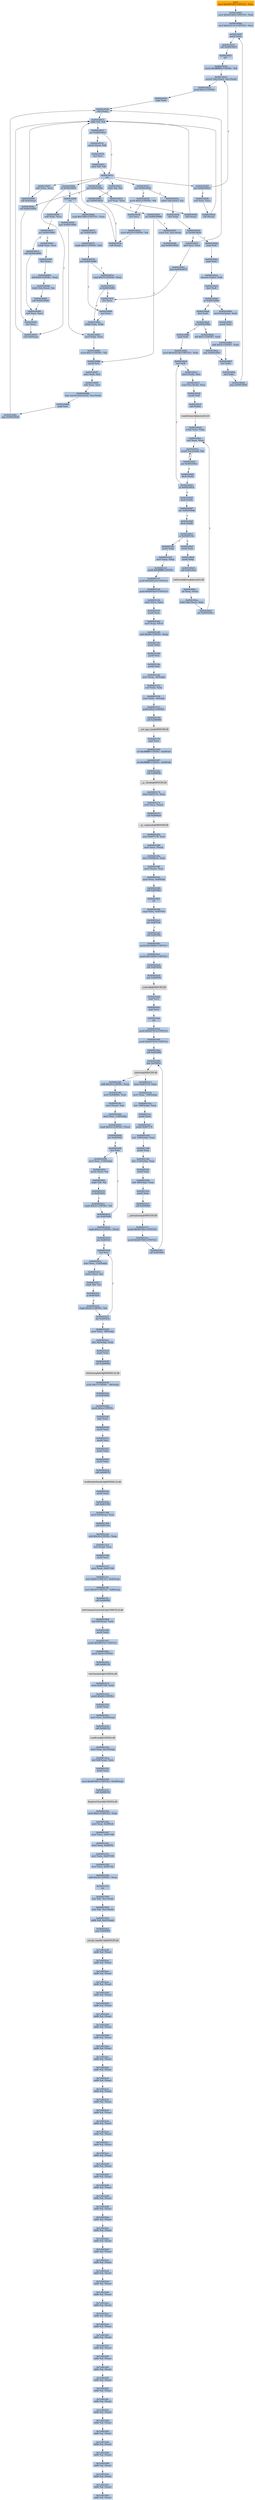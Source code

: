 digraph G {
node[shape=rectangle,style=filled,fillcolor=lightsteelblue,color=lightsteelblue]
bgcolor="transparent"
a0x00416000movl_0x4001d0UINT32_ebx[label="start\nmovl $0x4001d0<UINT32>, %ebx",fillcolor="orange",color="lightgrey"];
a0x00416005movl_0x401000UINT32_edi[label="0x00416005\nmovl $0x401000<UINT32>, %edi"];
a0x0041600amovl_0x412c51UINT32_esi[label="0x0041600a\nmovl $0x412c51<UINT32>, %esi"];
a0x0041600fpushl_ebx[label="0x0041600f\npushl %ebx"];
a0x00416010call_0x0041601f[label="0x00416010\ncall 0x0041601f"];
a0x0041601fcld_[label="0x0041601f\ncld "];
a0x00416020movb_0xffffff80UINT8_dl[label="0x00416020\nmovb $0xffffff80<UINT8>, %dl"];
a0x00416022movsb_ds_esi__es_edi_[label="0x00416022\nmovsb %ds:(%esi), %es:(%edi)"];
a0x00416023pushl_0x2UINT8[label="0x00416023\npushl $0x2<UINT8>"];
a0x00416025popl_ebx[label="0x00416025\npopl %ebx"];
a0x00416026call_esp_[label="0x00416026\ncall (%esp)"];
a0x00416015addb_dl_dl[label="0x00416015\naddb %dl, %dl"];
a0x00416017jne_0x0041601e[label="0x00416017\njne 0x0041601e"];
a0x00416019movb_esi__dl[label="0x00416019\nmovb (%esi), %dl"];
a0x0041601bincl_esi[label="0x0041601b\nincl %esi"];
a0x0041601cadcb_dl_dl[label="0x0041601c\nadcb %dl, %dl"];
a0x0041601eret[label="0x0041601e\nret"];
a0x00416029jae_0x00416022[label="0x00416029\njae 0x00416022"];
a0x0041602bxorl_ecx_ecx[label="0x0041602b\nxorl %ecx, %ecx"];
a0x0041602dcall_esp_[label="0x0041602d\ncall (%esp)"];
a0x00416030jae_0x0041604a[label="0x00416030\njae 0x0041604a"];
a0x00416032xorl_eax_eax[label="0x00416032\nxorl %eax, %eax"];
a0x00416034call_esp_[label="0x00416034\ncall (%esp)"];
a0x00416037jae_0x0041605a[label="0x00416037\njae 0x0041605a"];
a0x00416039movb_0x2UINT8_bl[label="0x00416039\nmovb $0x2<UINT8>, %bl"];
a0x0041603bincl_ecx[label="0x0041603b\nincl %ecx"];
a0x0041603cmovb_0x10UINT8_al[label="0x0041603c\nmovb $0x10<UINT8>, %al"];
a0x0041603ecall_esp_[label="0x0041603e\ncall (%esp)"];
a0x00416041adcb_al_al[label="0x00416041\nadcb %al, %al"];
a0x00416043jae_0x0041603e[label="0x00416043\njae 0x0041603e"];
a0x00416045jne_0x00416086[label="0x00416045\njne 0x00416086"];
a0x00416086pushl_esi[label="0x00416086\npushl %esi"];
a0x00416087movl_edi_esi[label="0x00416087\nmovl %edi, %esi"];
a0x00416089subl_eax_esi[label="0x00416089\nsubl %eax, %esi"];
a0x0041608brepz_movsb_ds_esi__es_edi_[label="0x0041608b\nrepz movsb %ds:(%esi), %es:(%edi)"];
a0x0041608dpopl_esi[label="0x0041608d\npopl %esi"];
a0x0041608ejmp_0x00416026[label="0x0041608e\njmp 0x00416026"];
a0x00416047stosb_al_es_edi_[label="0x00416047\nstosb %al, %es:(%edi)"];
a0x00416048jmp_0x00416026[label="0x00416048\njmp 0x00416026"];
a0x0041605alodsb_ds_esi__al[label="0x0041605a\nlodsb %ds:(%esi), %al"];
a0x0041605bshrl_eax[label="0x0041605b\nshrl %eax"];
a0x0041605dje_0x004160a0[label="0x0041605d\nje 0x004160a0"];
a0x0041605fadcl_ecx_ecx[label="0x0041605f\nadcl %ecx, %ecx"];
a0x00416061jmp_0x0041607f[label="0x00416061\njmp 0x0041607f"];
a0x0041607fincl_ecx[label="0x0041607f\nincl %ecx"];
a0x00416080incl_ecx[label="0x00416080\nincl %ecx"];
a0x00416081xchgl_eax_ebp[label="0x00416081\nxchgl %eax, %ebp"];
a0x00416082movl_ebp_eax[label="0x00416082\nmovl %ebp, %eax"];
a0x00416084movb_0x1UINT8_bl[label="0x00416084\nmovb $0x1<UINT8>, %bl"];
a0x0041604acall_0x00416092[label="0x0041604a\ncall 0x00416092"];
a0x00416092incl_ecx[label="0x00416092\nincl %ecx"];
a0x00416093call_0x4esp_[label="0x00416093\ncall 0x4(%esp)"];
a0x00416097adcl_ecx_ecx[label="0x00416097\nadcl %ecx, %ecx"];
a0x00416099call_0x4esp_[label="0x00416099\ncall 0x4(%esp)"];
a0x0041609djb_0x00416093[label="0x0041609d\njb 0x00416093"];
a0x0041609fret[label="0x0041609f\nret"];
a0x0041604fsubl_ebx_ecx[label="0x0041604f\nsubl %ebx, %ecx"];
a0x00416051jne_0x00416063[label="0x00416051\njne 0x00416063"];
a0x00416063xchgl_eax_ecx[label="0x00416063\nxchgl %eax, %ecx"];
a0x00416064decl_eax[label="0x00416064\ndecl %eax"];
a0x00416065shll_0x8UINT8_eax[label="0x00416065\nshll $0x8<UINT8>, %eax"];
a0x00416068lodsb_ds_esi__al[label="0x00416068\nlodsb %ds:(%esi), %al"];
a0x00416069call_0x00416090[label="0x00416069\ncall 0x00416090"];
a0x00416090xorl_ecx_ecx[label="0x00416090\nxorl %ecx, %ecx"];
a0x0041606ecmpl_0x7d00UINT32_eax[label="0x0041606e\ncmpl $0x7d00<UINT32>, %eax"];
a0x00416073jae_0x0041607f[label="0x00416073\njae 0x0041607f"];
a0x00416075cmpb_0x5UINT8_ah[label="0x00416075\ncmpb $0x5<UINT8>, %ah"];
a0x00416078jae_0x00416080[label="0x00416078\njae 0x00416080"];
a0x0041607acmpl_0x7fUINT8_eax[label="0x0041607a\ncmpl $0x7f<UINT8>, %eax"];
a0x0041607dja_0x00416081[label="0x0041607d\nja 0x00416081"];
a0x00416053call_0x00416090[label="0x00416053\ncall 0x00416090"];
a0x00416058jmp_0x00416082[label="0x00416058\njmp 0x00416082"];
a0x004160a0popl_edi[label="0x004160a0\npopl %edi"];
a0x004160a1popl_ebx[label="0x004160a1\npopl %ebx"];
a0x004160a2movzwl_ebx__edi[label="0x004160a2\nmovzwl (%ebx), %edi"];
a0x004160a5decl_edi[label="0x004160a5\ndecl %edi"];
a0x004160a6je_0x004160b0[label="0x004160a6\nje 0x004160b0"];
a0x004160a8decl_edi[label="0x004160a8\ndecl %edi"];
a0x004160a9je_0x004160be[label="0x004160a9\nje 0x004160be"];
a0x004160abshll_0xcUINT8_edi[label="0x004160ab\nshll $0xc<UINT8>, %edi"];
a0x004160aejmp_0x004160b7[label="0x004160ae\njmp 0x004160b7"];
a0x004160b7incl_ebx[label="0x004160b7\nincl %ebx"];
a0x004160b8incl_ebx[label="0x004160b8\nincl %ebx"];
a0x004160b9jmp_0x0041600f[label="0x004160b9\njmp 0x0041600f"];
a0x004160b0movl_0x2ebx__edi[label="0x004160b0\nmovl 0x2(%ebx), %edi"];
a0x004160b3pushl_edi[label="0x004160b3\npushl %edi"];
a0x004160b4addl_0x4UINT8_ebx[label="0x004160b4\naddl $0x4<UINT8>, %ebx"];
a0x004160bepopl_edi[label="0x004160be\npopl %edi"];
a0x004160bfmovl_0x416128UINT32_ebx[label="0x004160bf\nmovl $0x416128<UINT32>, %ebx"];
a0x004160c4incl_edi[label="0x004160c4\nincl %edi"];
a0x004160c5movl_edi__esi[label="0x004160c5\nmovl (%edi), %esi"];
a0x004160c7scasl_es_edi__eax[label="0x004160c7\nscasl %es:(%edi), %eax"];
a0x004160c8pushl_edi[label="0x004160c8\npushl %edi"];
a0x004160c9call_ebx_[label="0x004160c9\ncall (%ebx)"];
LoadLibraryA_kernel32_dll[label="LoadLibraryA@kernel32.dll",fillcolor="lightgrey",color="lightgrey"];
a0x004160cbxchgl_eax_ebp[label="0x004160cb\nxchgl %eax, %ebp"];
a0x004160ccxorl_eax_eax[label="0x004160cc\nxorl %eax, %eax"];
a0x004160cescasb_es_edi__al[label="0x004160ce\nscasb %es:(%edi), %al"];
a0x004160cfjne_0x004160ce[label="0x004160cf\njne 0x004160ce"];
a0x004160d1decb_edi_[label="0x004160d1\ndecb (%edi)"];
a0x004160d3je_0x004160c4[label="0x004160d3\nje 0x004160c4"];
a0x004160d5decb_edi_[label="0x004160d5\ndecb (%edi)"];
a0x004160d7jne_0x004160df[label="0x004160d7\njne 0x004160df"];
a0x004160dfdecb_edi_[label="0x004160df\ndecb (%edi)"];
a0x004160e1je_0x0040532c[label="0x004160e1\nje 0x0040532c"];
a0x004160e7pushl_edi[label="0x004160e7\npushl %edi"];
a0x004160e8pushl_ebp[label="0x004160e8\npushl %ebp"];
a0x004160e9call_0x4ebx_[label="0x004160e9\ncall 0x4(%ebx)"];
GetProcAddress_kernel32_dll[label="GetProcAddress@kernel32.dll",fillcolor="lightgrey",color="lightgrey"];
a0x004160ecorl_eax_esi_[label="0x004160ec\norl %eax, (%esi)"];
a0x004160eelodsl_ds_esi__eax[label="0x004160ee\nlodsl %ds:(%esi), %eax"];
a0x004160efjne_0x004160cc[label="0x004160ef\njne 0x004160cc"];
a0x0040532cpushl_ebp[label="0x0040532c\npushl %ebp"];
a0x0040532dmovl_esp_ebp[label="0x0040532d\nmovl %esp, %ebp"];
a0x0040532fpushl_0xffffffffUINT8[label="0x0040532f\npushl $0xffffffff<UINT8>"];
a0x00405331pushl_0x4061a0UINT32[label="0x00405331\npushl $0x4061a0<UINT32>"];
a0x00405336pushl_0x4054c0UINT32[label="0x00405336\npushl $0x4054c0<UINT32>"];
a0x0040533bmovl_fs_0_eax[label="0x0040533b\nmovl %fs:0, %eax"];
a0x00405341pushl_eax[label="0x00405341\npushl %eax"];
a0x00405342movl_esp_fs_0[label="0x00405342\nmovl %esp, %fs:0"];
a0x00405349subl_0x68UINT8_esp[label="0x00405349\nsubl $0x68<UINT8>, %esp"];
a0x0040534cpushl_ebx[label="0x0040534c\npushl %ebx"];
a0x0040534dpushl_esi[label="0x0040534d\npushl %esi"];
a0x0040534epushl_edi[label="0x0040534e\npushl %edi"];
a0x0040534fmovl_esp__24ebp_[label="0x0040534f\nmovl %esp, -24(%ebp)"];
a0x00405352xorl_ebx_ebx[label="0x00405352\nxorl %ebx, %ebx"];
a0x00405354movl_ebx__4ebp_[label="0x00405354\nmovl %ebx, -4(%ebp)"];
a0x00405357pushl_0x2UINT8[label="0x00405357\npushl $0x2<UINT8>"];
a0x00405359call_0x406098[label="0x00405359\ncall 0x406098"];
a__set_app_type_MSVCRT_dll[label="__set_app_type@MSVCRT.dll",fillcolor="lightgrey",color="lightgrey"];
a0x0040535fpopl_ecx[label="0x0040535f\npopl %ecx"];
a0x00405360orl_0xffffffffUINT8_0x40f1b4[label="0x00405360\norl $0xffffffff<UINT8>, 0x40f1b4"];
a0x00405367orl_0xffffffffUINT8_0x40f1b8[label="0x00405367\norl $0xffffffff<UINT8>, 0x40f1b8"];
a0x0040536ecall_0x40609c[label="0x0040536e\ncall 0x40609c"];
a__p__fmode_MSVCRT_dll[label="__p__fmode@MSVCRT.dll",fillcolor="lightgrey",color="lightgrey"];
a0x00405374movl_0x40717c_ecx[label="0x00405374\nmovl 0x40717c, %ecx"];
a0x0040537amovl_ecx_eax_[label="0x0040537a\nmovl %ecx, (%eax)"];
a0x0040537ccall_0x4060a0[label="0x0040537c\ncall 0x4060a0"];
a__p__commode_MSVCRT_dll[label="__p__commode@MSVCRT.dll",fillcolor="lightgrey",color="lightgrey"];
a0x00405382movl_0x407178_ecx[label="0x00405382\nmovl 0x407178, %ecx"];
a0x00405388movl_ecx_eax_[label="0x00405388\nmovl %ecx, (%eax)"];
a0x0040538amovl_0x4060a4_eax[label="0x0040538a\nmovl 0x4060a4, %eax"];
a0x0040538fmovl_eax__eax[label="0x0040538f\nmovl (%eax), %eax"];
a0x00405391movl_eax_0x40f1b0[label="0x00405391\nmovl %eax, 0x40f1b0"];
a0x00405396call_0x4054b1[label="0x00405396\ncall 0x4054b1"];
a0x004054b1ret[label="0x004054b1\nret"];
a0x0040539bcmpl_ebx_0x407020[label="0x0040539b\ncmpl %ebx, 0x407020"];
a0x004053a1jne_0x4053af[label="0x004053a1\njne 0x4053af"];
a0x004053afcall_0x40549c[label="0x004053af\ncall 0x40549c"];
a0x0040549cpushl_0x30000UINT32[label="0x0040549c\npushl $0x30000<UINT32>"];
a0x004054a1pushl_0x10000UINT32[label="0x004054a1\npushl $0x10000<UINT32>"];
a0x004054a6call_0x4054c6[label="0x004054a6\ncall 0x4054c6"];
a0x004054c6jmp_0x406090[label="0x004054c6\njmp 0x406090"];
a_controlfp_MSVCRT_dll[label="_controlfp@MSVCRT.dll",fillcolor="lightgrey",color="lightgrey"];
a0x004054abpopl_ecx[label="0x004054ab\npopl %ecx"];
a0x004054acpopl_ecx[label="0x004054ac\npopl %ecx"];
a0x004054adret[label="0x004054ad\nret"];
a0x004053b4pushl_0x407014UINT32[label="0x004053b4\npushl $0x407014<UINT32>"];
a0x004053b9pushl_0x407010UINT32[label="0x004053b9\npushl $0x407010<UINT32>"];
a0x004053becall_0x405496[label="0x004053be\ncall 0x405496"];
a0x00405496jmp_0x4060ac[label="0x00405496\njmp 0x4060ac"];
a_initterm_MSVCRT_dll[label="_initterm@MSVCRT.dll",fillcolor="lightgrey",color="lightgrey"];
a0x004053c3movl_0x407174_eax[label="0x004053c3\nmovl 0x407174, %eax"];
a0x004053c8movl_eax__108ebp_[label="0x004053c8\nmovl %eax, -108(%ebp)"];
a0x004053cbleal__108ebp__eax[label="0x004053cb\nleal -108(%ebp), %eax"];
a0x004053cepushl_eax[label="0x004053ce\npushl %eax"];
a0x004053cfpushl_0x407170[label="0x004053cf\npushl 0x407170"];
a0x004053d5leal__100ebp__eax[label="0x004053d5\nleal -100(%ebp), %eax"];
a0x004053d8pushl_eax[label="0x004053d8\npushl %eax"];
a0x004053d9leal__112ebp__eax[label="0x004053d9\nleal -112(%ebp), %eax"];
a0x004053dcpushl_eax[label="0x004053dc\npushl %eax"];
a0x004053ddleal__96ebp__eax[label="0x004053dd\nleal -96(%ebp), %eax"];
a0x004053e0pushl_eax[label="0x004053e0\npushl %eax"];
a0x004053e1call_0x4060b0[label="0x004053e1\ncall 0x4060b0"];
a__getmainargs_MSVCRT_dll[label="__getmainargs@MSVCRT.dll",fillcolor="lightgrey",color="lightgrey"];
a0x004053e7pushl_0x40700cUINT32[label="0x004053e7\npushl $0x40700c<UINT32>"];
a0x004053ecpushl_0x407000UINT32[label="0x004053ec\npushl $0x407000<UINT32>"];
a0x004053f1call_0x405496[label="0x004053f1\ncall 0x405496"];
a0x004053f6addl_0x24UINT8_esp[label="0x004053f6\naddl $0x24<UINT8>, %esp"];
a0x004053f9movl_0x4060b4_eax[label="0x004053f9\nmovl 0x4060b4, %eax"];
a0x004053femovl_eax__esi[label="0x004053fe\nmovl (%eax), %esi"];
a0x00405400movl_esi__116ebp_[label="0x00405400\nmovl %esi, -116(%ebp)"];
a0x00405403cmpb_0x22UINT8_esi_[label="0x00405403\ncmpb $0x22<UINT8>, (%esi)"];
a0x00405406jne_0x405442[label="0x00405406\njne 0x405442"];
a0x00405408incl_esi[label="0x00405408\nincl %esi"];
a0x00405409movl_esi__116ebp_[label="0x00405409\nmovl %esi, -116(%ebp)"];
a0x0040540cmovb_esi__al[label="0x0040540c\nmovb (%esi), %al"];
a0x0040540ecmpb_bl_al[label="0x0040540e\ncmpb %bl, %al"];
a0x00405410je_0x405416[label="0x00405410\nje 0x405416"];
a0x00405412cmpb_0x22UINT8_al[label="0x00405412\ncmpb $0x22<UINT8>, %al"];
a0x00405414jne_0x405408[label="0x00405414\njne 0x405408"];
a0x00405416cmpb_0x22UINT8_esi_[label="0x00405416\ncmpb $0x22<UINT8>, (%esi)"];
a0x00405419jne_0x40541f[label="0x00405419\njne 0x40541f"];
a0x0040541bincl_esi[label="0x0040541b\nincl %esi"];
a0x0040541cmovl_esi__116ebp_[label="0x0040541c\nmovl %esi, -116(%ebp)"];
a0x0040541fmovb_esi__al[label="0x0040541f\nmovb (%esi), %al"];
a0x00405421cmpb_bl_al[label="0x00405421\ncmpb %bl, %al"];
a0x00405423je_0x405429[label="0x00405423\nje 0x405429"];
a0x00405425cmpb_0x20UINT8_al[label="0x00405425\ncmpb $0x20<UINT8>, %al"];
a0x00405427jbe_0x40541b[label="0x00405427\njbe 0x40541b"];
a0x00405429movl_ebx__48ebp_[label="0x00405429\nmovl %ebx, -48(%ebp)"];
a0x0040542cleal__92ebp__eax[label="0x0040542c\nleal -92(%ebp), %eax"];
a0x0040542fpushl_eax[label="0x0040542f\npushl %eax"];
a0x00405430call_0x406084[label="0x00405430\ncall 0x406084"];
GetStartupInfoA_KERNEL32_dll[label="GetStartupInfoA@KERNEL32.dll",fillcolor="lightgrey",color="lightgrey"];
a0x00405436testb_0x1UINT8__48ebp_[label="0x00405436\ntestb $0x1<UINT8>, -48(%ebp)"];
a0x0040543aje_0x40544d[label="0x0040543a\nje 0x40544d"];
a0x0040544dpushl_0xaUINT8[label="0x0040544d\npushl $0xa<UINT8>"];
a0x0040544fpopl_eax[label="0x0040544f\npopl %eax"];
a0x00405450pushl_eax[label="0x00405450\npushl %eax"];
a0x00405451pushl_esi[label="0x00405451\npushl %esi"];
a0x00405452pushl_ebx[label="0x00405452\npushl %ebx"];
a0x00405453pushl_ebx[label="0x00405453\npushl %ebx"];
a0x00405454call_0x406078[label="0x00405454\ncall 0x406078"];
GetModuleHandleA_KERNEL32_dll[label="GetModuleHandleA@KERNEL32.dll",fillcolor="lightgrey",color="lightgrey"];
a0x0040545apushl_eax[label="0x0040545a\npushl %eax"];
a0x0040545bcall_0x401390[label="0x0040545b\ncall 0x401390"];
a0x00401390movl_0x4esp__eax[label="0x00401390\nmovl 0x4(%esp), %eax"];
a0x00401394call_0x4013e0[label="0x00401394\ncall 0x4013e0"];
a0x004013e0subl_0x30UINT8_esp[label="0x004013e0\nsubl $0x30<UINT8>, %esp"];
a0x004013e3leal_esp__ecx[label="0x004013e3\nleal (%esp), %ecx"];
a0x004013e6pushl_ecx[label="0x004013e6\npushl %ecx"];
a0x004013e7movl_eax_0x407194[label="0x004013e7\nmovl %eax, 0x407194"];
a0x004013ecmovl_0x8UINT32_0x4esp_[label="0x004013ec\nmovl $0x8<UINT32>, 0x4(%esp)"];
a0x004013f4movl_0x20UINT32_0x8esp_[label="0x004013f4\nmovl $0x20<UINT32>, 0x8(%esp)"];
a0x004013fccall_0x406000[label="0x004013fc\ncall 0x406000"];
InitCommonControlsEx_COMCTL32_dll[label="InitCommonControlsEx@COMCTL32.dll",fillcolor="lightgrey",color="lightgrey"];
a0x00401402leal_0x8esp__edx[label="0x00401402\nleal 0x8(%esp), %edx"];
a0x00401406pushl_edx[label="0x00401406\npushl %edx"];
a0x00401407pushl_0x40674cUINT32[label="0x00401407\npushl $0x40674c<UINT32>"];
a0x0040140cpushl_0x0UINT8[label="0x0040140c\npushl $0x0<UINT8>"];
a0x0040140ecall_0x406138[label="0x0040140e\ncall 0x406138"];
GetClassInfoA_USER32_dll[label="GetClassInfoA@USER32.dll",fillcolor="lightgrey",color="lightgrey"];
a0x00401414movl_0x407194_eax[label="0x00401414\nmovl 0x407194, %eax"];
a0x00401419pushl_0x66UINT8[label="0x00401419\npushl $0x66<UINT8>"];
a0x0040141bpushl_eax[label="0x0040141b\npushl %eax"];
a0x0040141cmovl_eax_0x20esp_[label="0x0040141c\nmovl %eax, 0x20(%esp)"];
a0x00401420call_0x406110[label="0x00401420\ncall 0x406110"];
LoadIconA_USER32_dll[label="LoadIconA@USER32.dll",fillcolor="lightgrey",color="lightgrey"];
a0x00401426movl_eax_0x1cesp_[label="0x00401426\nmovl %eax, 0x1c(%esp)"];
a0x0040142aleal_0x8esp__eax[label="0x0040142a\nleal 0x8(%esp), %eax"];
a0x0040142epushl_eax[label="0x0040142e\npushl %eax"];
a0x0040142fmovl_0x40706cUINT32_0x30esp_[label="0x0040142f\nmovl $0x40706c<UINT32>, 0x30(%esp)"];
a0x00401437call_0x406104[label="0x00401437\ncall 0x406104"];
RegisterClassA_USER32_dll[label="RegisterClassA@USER32.dll",fillcolor="lightgrey",color="lightgrey"];
a0x0040143dmovl_0x1UINT32_eax[label="0x0040143d\nmovl $0x1<UINT32>, %eax"];
a0x00401442movl_eax_0x40f1a4[label="0x00401442\nmovl %eax, 0x40f1a4"];
a0x00401447movl_eax_0x407188[label="0x00401447\nmovl %eax, 0x407188"];
a0x0040144cmovl_eax_0x40f19c[label="0x0040144c\nmovl %eax, 0x40f19c"];
a0x00401451movl_eax_0x407184[label="0x00401451\nmovl %eax, 0x407184"];
a0x00401456movl_eax_0x40718c[label="0x00401456\nmovl %eax, 0x40718c"];
a0x0040145baddl_0x30UINT8_esp[label="0x0040145b\naddl $0x30<UINT8>, %esp"];
a0x0040145eret[label="0x0040145e\nret"];
a0x00407000insb_dx_es_edi_[label="0x00407000\ninsb %dx, %es:(%edi)"];
a0x00407002insb_dx_es_edi_[label="0x00407002\ninsb %dx, %es:(%edi)"];
a0x00407003addb_dl_0x61eax_[label="0x00407003\naddb %dl, 0x61(%eax)"];
a0x004054c0jmp_0x406094[label="0x004054c0\njmp 0x406094"];
a_except_handler3_MSVCRT_dll[label="_except_handler3@MSVCRT.dll",fillcolor="lightgrey",color="lightgrey"];
a0x7c9032a8addb_al_eax_[label="0x7c9032a8\naddb %al, (%eax)"];
a0x7c9032aaaddb_al_eax_[label="0x7c9032aa\naddb %al, (%eax)"];
a0x7c9032acaddb_al_eax_[label="0x7c9032ac\naddb %al, (%eax)"];
a0x7c9032aeaddb_al_eax_[label="0x7c9032ae\naddb %al, (%eax)"];
a0x7c9032b0addb_al_eax_[label="0x7c9032b0\naddb %al, (%eax)"];
a0x7c9032b2addb_al_eax_[label="0x7c9032b2\naddb %al, (%eax)"];
a0x7c9032b4addb_al_eax_[label="0x7c9032b4\naddb %al, (%eax)"];
a0x7c9032b6addb_al_eax_[label="0x7c9032b6\naddb %al, (%eax)"];
a0x7c9032b8addb_al_eax_[label="0x7c9032b8\naddb %al, (%eax)"];
a0x7c9032baaddb_al_eax_[label="0x7c9032ba\naddb %al, (%eax)"];
a0x7c9032bcaddb_al_eax_[label="0x7c9032bc\naddb %al, (%eax)"];
a0x7c9032beaddb_al_eax_[label="0x7c9032be\naddb %al, (%eax)"];
a0x7c9032c0addb_al_eax_[label="0x7c9032c0\naddb %al, (%eax)"];
a0x7c9032c2addb_al_eax_[label="0x7c9032c2\naddb %al, (%eax)"];
a0x7c9032c4addb_al_eax_[label="0x7c9032c4\naddb %al, (%eax)"];
a0x7c9032c6addb_al_eax_[label="0x7c9032c6\naddb %al, (%eax)"];
a0x7c9032c8addb_al_eax_[label="0x7c9032c8\naddb %al, (%eax)"];
a0x7c9032caaddb_al_eax_[label="0x7c9032ca\naddb %al, (%eax)"];
a0x7c9032ccaddb_al_eax_[label="0x7c9032cc\naddb %al, (%eax)"];
a0x7c9032ceaddb_al_eax_[label="0x7c9032ce\naddb %al, (%eax)"];
a0x7c9032d0addb_al_eax_[label="0x7c9032d0\naddb %al, (%eax)"];
a0x7c9032d2addb_al_eax_[label="0x7c9032d2\naddb %al, (%eax)"];
a0x7c9032d4addb_al_eax_[label="0x7c9032d4\naddb %al, (%eax)"];
a0x7c9032d6addb_al_eax_[label="0x7c9032d6\naddb %al, (%eax)"];
a0x7c9032d8addb_al_eax_[label="0x7c9032d8\naddb %al, (%eax)"];
a0x7c9032daaddb_al_eax_[label="0x7c9032da\naddb %al, (%eax)"];
a0x7c9032dcaddb_al_eax_[label="0x7c9032dc\naddb %al, (%eax)"];
a0x7c9032deaddb_al_eax_[label="0x7c9032de\naddb %al, (%eax)"];
a0x7c9032e0addb_al_eax_[label="0x7c9032e0\naddb %al, (%eax)"];
a0x7c9032e2addb_al_eax_[label="0x7c9032e2\naddb %al, (%eax)"];
a0x7c9032e4addb_al_eax_[label="0x7c9032e4\naddb %al, (%eax)"];
a0x7c9032e6addb_al_eax_[label="0x7c9032e6\naddb %al, (%eax)"];
a0x7c9032e8addb_al_eax_[label="0x7c9032e8\naddb %al, (%eax)"];
a0x7c9032eaaddb_al_eax_[label="0x7c9032ea\naddb %al, (%eax)"];
a0x7c9032ecaddb_al_eax_[label="0x7c9032ec\naddb %al, (%eax)"];
a0x7c9032eeaddb_al_eax_[label="0x7c9032ee\naddb %al, (%eax)"];
a0x7c9032f0addb_al_eax_[label="0x7c9032f0\naddb %al, (%eax)"];
a0x7c9032f2addb_al_eax_[label="0x7c9032f2\naddb %al, (%eax)"];
a0x7c9032f4addb_al_eax_[label="0x7c9032f4\naddb %al, (%eax)"];
a0x7c9032f6addb_al_eax_[label="0x7c9032f6\naddb %al, (%eax)"];
a0x7c9032f8addb_al_eax_[label="0x7c9032f8\naddb %al, (%eax)"];
a0x7c9032faaddb_al_eax_[label="0x7c9032fa\naddb %al, (%eax)"];
a0x7c9032fcaddb_al_eax_[label="0x7c9032fc\naddb %al, (%eax)"];
a0x7c9032feaddb_al_eax_[label="0x7c9032fe\naddb %al, (%eax)"];
a0x7c903300addb_al_eax_[label="0x7c903300\naddb %al, (%eax)"];
a0x7c903302addb_al_eax_[label="0x7c903302\naddb %al, (%eax)"];
a0x7c903304addb_al_eax_[label="0x7c903304\naddb %al, (%eax)"];
a0x7c903306addb_al_eax_[label="0x7c903306\naddb %al, (%eax)"];
a0x7c903308addb_al_eax_[label="0x7c903308\naddb %al, (%eax)"];
a0x7c90330aaddb_al_eax_[label="0x7c90330a\naddb %al, (%eax)"];
a0x7c90330caddb_al_eax_[label="0x7c90330c\naddb %al, (%eax)"];
a0x7c90330eaddb_al_eax_[label="0x7c90330e\naddb %al, (%eax)"];
a0x00416000movl_0x4001d0UINT32_ebx -> a0x00416005movl_0x401000UINT32_edi [color="#000000"];
a0x00416005movl_0x401000UINT32_edi -> a0x0041600amovl_0x412c51UINT32_esi [color="#000000"];
a0x0041600amovl_0x412c51UINT32_esi -> a0x0041600fpushl_ebx [color="#000000"];
a0x0041600fpushl_ebx -> a0x00416010call_0x0041601f [color="#000000"];
a0x00416010call_0x0041601f -> a0x0041601fcld_ [color="#000000"];
a0x0041601fcld_ -> a0x00416020movb_0xffffff80UINT8_dl [color="#000000"];
a0x00416020movb_0xffffff80UINT8_dl -> a0x00416022movsb_ds_esi__es_edi_ [color="#000000"];
a0x00416022movsb_ds_esi__es_edi_ -> a0x00416023pushl_0x2UINT8 [color="#000000"];
a0x00416023pushl_0x2UINT8 -> a0x00416025popl_ebx [color="#000000"];
a0x00416025popl_ebx -> a0x00416026call_esp_ [color="#000000"];
a0x00416026call_esp_ -> a0x00416015addb_dl_dl [color="#000000"];
a0x00416015addb_dl_dl -> a0x00416017jne_0x0041601e [color="#000000"];
a0x00416017jne_0x0041601e -> a0x00416019movb_esi__dl [color="#000000",label="F"];
a0x00416019movb_esi__dl -> a0x0041601bincl_esi [color="#000000"];
a0x0041601bincl_esi -> a0x0041601cadcb_dl_dl [color="#000000"];
a0x0041601cadcb_dl_dl -> a0x0041601eret [color="#000000"];
a0x0041601eret -> a0x00416029jae_0x00416022 [color="#000000"];
a0x00416029jae_0x00416022 -> a0x00416022movsb_ds_esi__es_edi_ [color="#000000",label="T"];
a0x00416017jne_0x0041601e -> a0x0041601eret [color="#000000",label="T"];
a0x00416029jae_0x00416022 -> a0x0041602bxorl_ecx_ecx [color="#000000",label="F"];
a0x0041602bxorl_ecx_ecx -> a0x0041602dcall_esp_ [color="#000000"];
a0x0041602dcall_esp_ -> a0x00416015addb_dl_dl [color="#000000"];
a0x0041601eret -> a0x00416030jae_0x0041604a [color="#000000"];
a0x00416030jae_0x0041604a -> a0x00416032xorl_eax_eax [color="#000000",label="F"];
a0x00416032xorl_eax_eax -> a0x00416034call_esp_ [color="#000000"];
a0x00416034call_esp_ -> a0x00416015addb_dl_dl [color="#000000"];
a0x0041601eret -> a0x00416037jae_0x0041605a [color="#000000"];
a0x00416037jae_0x0041605a -> a0x00416039movb_0x2UINT8_bl [color="#000000",label="F"];
a0x00416039movb_0x2UINT8_bl -> a0x0041603bincl_ecx [color="#000000"];
a0x0041603bincl_ecx -> a0x0041603cmovb_0x10UINT8_al [color="#000000"];
a0x0041603cmovb_0x10UINT8_al -> a0x0041603ecall_esp_ [color="#000000"];
a0x0041603ecall_esp_ -> a0x00416015addb_dl_dl [color="#000000"];
a0x0041601eret -> a0x00416041adcb_al_al [color="#000000"];
a0x00416041adcb_al_al -> a0x00416043jae_0x0041603e [color="#000000"];
a0x00416043jae_0x0041603e -> a0x0041603ecall_esp_ [color="#000000",label="T"];
a0x00416043jae_0x0041603e -> a0x00416045jne_0x00416086 [color="#000000",label="F"];
a0x00416045jne_0x00416086 -> a0x00416086pushl_esi [color="#000000",label="T"];
a0x00416086pushl_esi -> a0x00416087movl_edi_esi [color="#000000"];
a0x00416087movl_edi_esi -> a0x00416089subl_eax_esi [color="#000000"];
a0x00416089subl_eax_esi -> a0x0041608brepz_movsb_ds_esi__es_edi_ [color="#000000"];
a0x0041608brepz_movsb_ds_esi__es_edi_ -> a0x0041608dpopl_esi [color="#000000"];
a0x0041608dpopl_esi -> a0x0041608ejmp_0x00416026 [color="#000000"];
a0x0041608ejmp_0x00416026 -> a0x00416026call_esp_ [color="#000000"];
a0x00416045jne_0x00416086 -> a0x00416047stosb_al_es_edi_ [color="#000000",label="F"];
a0x00416047stosb_al_es_edi_ -> a0x00416048jmp_0x00416026 [color="#000000"];
a0x00416048jmp_0x00416026 -> a0x00416026call_esp_ [color="#000000"];
a0x00416037jae_0x0041605a -> a0x0041605alodsb_ds_esi__al [color="#000000",label="T"];
a0x0041605alodsb_ds_esi__al -> a0x0041605bshrl_eax [color="#000000"];
a0x0041605bshrl_eax -> a0x0041605dje_0x004160a0 [color="#000000"];
a0x0041605dje_0x004160a0 -> a0x0041605fadcl_ecx_ecx [color="#000000",label="F"];
a0x0041605fadcl_ecx_ecx -> a0x00416061jmp_0x0041607f [color="#000000"];
a0x00416061jmp_0x0041607f -> a0x0041607fincl_ecx [color="#000000"];
a0x0041607fincl_ecx -> a0x00416080incl_ecx [color="#000000"];
a0x00416080incl_ecx -> a0x00416081xchgl_eax_ebp [color="#000000"];
a0x00416081xchgl_eax_ebp -> a0x00416082movl_ebp_eax [color="#000000"];
a0x00416082movl_ebp_eax -> a0x00416084movb_0x1UINT8_bl [color="#000000"];
a0x00416084movb_0x1UINT8_bl -> a0x00416086pushl_esi [color="#000000"];
a0x00416030jae_0x0041604a -> a0x0041604acall_0x00416092 [color="#000000",label="T"];
a0x0041604acall_0x00416092 -> a0x00416092incl_ecx [color="#000000"];
a0x00416092incl_ecx -> a0x00416093call_0x4esp_ [color="#000000"];
a0x00416093call_0x4esp_ -> a0x00416015addb_dl_dl [color="#000000"];
a0x0041601eret -> a0x00416097adcl_ecx_ecx [color="#000000"];
a0x00416097adcl_ecx_ecx -> a0x00416099call_0x4esp_ [color="#000000"];
a0x00416099call_0x4esp_ -> a0x00416015addb_dl_dl [color="#000000"];
a0x0041601eret -> a0x0041609djb_0x00416093 [color="#000000"];
a0x0041609djb_0x00416093 -> a0x0041609fret [color="#000000",label="F"];
a0x0041609fret -> a0x0041604fsubl_ebx_ecx [color="#000000"];
a0x0041604fsubl_ebx_ecx -> a0x00416051jne_0x00416063 [color="#000000"];
a0x00416051jne_0x00416063 -> a0x00416063xchgl_eax_ecx [color="#000000",label="T"];
a0x00416063xchgl_eax_ecx -> a0x00416064decl_eax [color="#000000"];
a0x00416064decl_eax -> a0x00416065shll_0x8UINT8_eax [color="#000000"];
a0x00416065shll_0x8UINT8_eax -> a0x00416068lodsb_ds_esi__al [color="#000000"];
a0x00416068lodsb_ds_esi__al -> a0x00416069call_0x00416090 [color="#000000"];
a0x00416069call_0x00416090 -> a0x00416090xorl_ecx_ecx [color="#000000"];
a0x00416090xorl_ecx_ecx -> a0x00416092incl_ecx [color="#000000"];
a0x0041609fret -> a0x0041606ecmpl_0x7d00UINT32_eax [color="#000000"];
a0x0041606ecmpl_0x7d00UINT32_eax -> a0x00416073jae_0x0041607f [color="#000000"];
a0x00416073jae_0x0041607f -> a0x00416075cmpb_0x5UINT8_ah [color="#000000",label="F"];
a0x00416075cmpb_0x5UINT8_ah -> a0x00416078jae_0x00416080 [color="#000000"];
a0x00416078jae_0x00416080 -> a0x0041607acmpl_0x7fUINT8_eax [color="#000000",label="F"];
a0x0041607acmpl_0x7fUINT8_eax -> a0x0041607dja_0x00416081 [color="#000000"];
a0x0041607dja_0x00416081 -> a0x0041607fincl_ecx [color="#000000",label="F"];
a0x00416051jne_0x00416063 -> a0x00416053call_0x00416090 [color="#000000",label="F"];
a0x00416053call_0x00416090 -> a0x00416090xorl_ecx_ecx [color="#000000"];
a0x0041609djb_0x00416093 -> a0x00416093call_0x4esp_ [color="#000000",label="T"];
a0x0041609fret -> a0x00416058jmp_0x00416082 [color="#000000"];
a0x00416058jmp_0x00416082 -> a0x00416082movl_ebp_eax [color="#000000"];
a0x0041607dja_0x00416081 -> a0x00416081xchgl_eax_ebp [color="#000000",label="T"];
a0x00416078jae_0x00416080 -> a0x00416080incl_ecx [color="#000000",label="T"];
a0x0041605dje_0x004160a0 -> a0x004160a0popl_edi [color="#000000",label="T"];
a0x004160a0popl_edi -> a0x004160a1popl_ebx [color="#000000"];
a0x004160a1popl_ebx -> a0x004160a2movzwl_ebx__edi [color="#000000"];
a0x004160a2movzwl_ebx__edi -> a0x004160a5decl_edi [color="#000000"];
a0x004160a5decl_edi -> a0x004160a6je_0x004160b0 [color="#000000"];
a0x004160a6je_0x004160b0 -> a0x004160a8decl_edi [color="#000000",label="F"];
a0x004160a8decl_edi -> a0x004160a9je_0x004160be [color="#000000"];
a0x004160a9je_0x004160be -> a0x004160abshll_0xcUINT8_edi [color="#000000",label="F"];
a0x004160abshll_0xcUINT8_edi -> a0x004160aejmp_0x004160b7 [color="#000000"];
a0x004160aejmp_0x004160b7 -> a0x004160b7incl_ebx [color="#000000"];
a0x004160b7incl_ebx -> a0x004160b8incl_ebx [color="#000000"];
a0x004160b8incl_ebx -> a0x004160b9jmp_0x0041600f [color="#000000"];
a0x004160b9jmp_0x0041600f -> a0x0041600fpushl_ebx [color="#000000"];
a0x004160a6je_0x004160b0 -> a0x004160b0movl_0x2ebx__edi [color="#000000",label="T"];
a0x004160b0movl_0x2ebx__edi -> a0x004160b3pushl_edi [color="#000000"];
a0x004160b3pushl_edi -> a0x004160b4addl_0x4UINT8_ebx [color="#000000"];
a0x004160b4addl_0x4UINT8_ebx -> a0x004160b7incl_ebx [color="#000000"];
a0x004160a9je_0x004160be -> a0x004160bepopl_edi [color="#000000",label="T"];
a0x004160bepopl_edi -> a0x004160bfmovl_0x416128UINT32_ebx [color="#000000"];
a0x004160bfmovl_0x416128UINT32_ebx -> a0x004160c4incl_edi [color="#000000"];
a0x004160c4incl_edi -> a0x004160c5movl_edi__esi [color="#000000"];
a0x004160c5movl_edi__esi -> a0x004160c7scasl_es_edi__eax [color="#000000"];
a0x004160c7scasl_es_edi__eax -> a0x004160c8pushl_edi [color="#000000"];
a0x004160c8pushl_edi -> a0x004160c9call_ebx_ [color="#000000"];
a0x004160c9call_ebx_ -> LoadLibraryA_kernel32_dll [color="#000000"];
LoadLibraryA_kernel32_dll -> a0x004160cbxchgl_eax_ebp [color="#000000"];
a0x004160cbxchgl_eax_ebp -> a0x004160ccxorl_eax_eax [color="#000000"];
a0x004160ccxorl_eax_eax -> a0x004160cescasb_es_edi__al [color="#000000"];
a0x004160cescasb_es_edi__al -> a0x004160cfjne_0x004160ce [color="#000000"];
a0x004160cfjne_0x004160ce -> a0x004160cescasb_es_edi__al [color="#000000",label="T"];
a0x004160cfjne_0x004160ce -> a0x004160d1decb_edi_ [color="#000000",label="F"];
a0x004160d1decb_edi_ -> a0x004160d3je_0x004160c4 [color="#000000"];
a0x004160d3je_0x004160c4 -> a0x004160d5decb_edi_ [color="#000000",label="F"];
a0x004160d5decb_edi_ -> a0x004160d7jne_0x004160df [color="#000000"];
a0x004160d7jne_0x004160df -> a0x004160dfdecb_edi_ [color="#000000",label="T"];
a0x004160dfdecb_edi_ -> a0x004160e1je_0x0040532c [color="#000000"];
a0x004160e1je_0x0040532c -> a0x004160e7pushl_edi [color="#000000",label="F"];
a0x004160e7pushl_edi -> a0x004160e8pushl_ebp [color="#000000"];
a0x004160e8pushl_ebp -> a0x004160e9call_0x4ebx_ [color="#000000"];
a0x004160e9call_0x4ebx_ -> GetProcAddress_kernel32_dll [color="#000000"];
GetProcAddress_kernel32_dll -> a0x004160ecorl_eax_esi_ [color="#000000"];
a0x004160ecorl_eax_esi_ -> a0x004160eelodsl_ds_esi__eax [color="#000000"];
a0x004160eelodsl_ds_esi__eax -> a0x004160efjne_0x004160cc [color="#000000"];
a0x004160efjne_0x004160cc -> a0x004160ccxorl_eax_eax [color="#000000",label="T"];
a0x004160d3je_0x004160c4 -> a0x004160c4incl_edi [color="#000000",label="T"];
a0x004160e1je_0x0040532c -> a0x0040532cpushl_ebp [color="#000000",label="T"];
a0x0040532cpushl_ebp -> a0x0040532dmovl_esp_ebp [color="#000000"];
a0x0040532dmovl_esp_ebp -> a0x0040532fpushl_0xffffffffUINT8 [color="#000000"];
a0x0040532fpushl_0xffffffffUINT8 -> a0x00405331pushl_0x4061a0UINT32 [color="#000000"];
a0x00405331pushl_0x4061a0UINT32 -> a0x00405336pushl_0x4054c0UINT32 [color="#000000"];
a0x00405336pushl_0x4054c0UINT32 -> a0x0040533bmovl_fs_0_eax [color="#000000"];
a0x0040533bmovl_fs_0_eax -> a0x00405341pushl_eax [color="#000000"];
a0x00405341pushl_eax -> a0x00405342movl_esp_fs_0 [color="#000000"];
a0x00405342movl_esp_fs_0 -> a0x00405349subl_0x68UINT8_esp [color="#000000"];
a0x00405349subl_0x68UINT8_esp -> a0x0040534cpushl_ebx [color="#000000"];
a0x0040534cpushl_ebx -> a0x0040534dpushl_esi [color="#000000"];
a0x0040534dpushl_esi -> a0x0040534epushl_edi [color="#000000"];
a0x0040534epushl_edi -> a0x0040534fmovl_esp__24ebp_ [color="#000000"];
a0x0040534fmovl_esp__24ebp_ -> a0x00405352xorl_ebx_ebx [color="#000000"];
a0x00405352xorl_ebx_ebx -> a0x00405354movl_ebx__4ebp_ [color="#000000"];
a0x00405354movl_ebx__4ebp_ -> a0x00405357pushl_0x2UINT8 [color="#000000"];
a0x00405357pushl_0x2UINT8 -> a0x00405359call_0x406098 [color="#000000"];
a0x00405359call_0x406098 -> a__set_app_type_MSVCRT_dll [color="#000000"];
a__set_app_type_MSVCRT_dll -> a0x0040535fpopl_ecx [color="#000000"];
a0x0040535fpopl_ecx -> a0x00405360orl_0xffffffffUINT8_0x40f1b4 [color="#000000"];
a0x00405360orl_0xffffffffUINT8_0x40f1b4 -> a0x00405367orl_0xffffffffUINT8_0x40f1b8 [color="#000000"];
a0x00405367orl_0xffffffffUINT8_0x40f1b8 -> a0x0040536ecall_0x40609c [color="#000000"];
a0x0040536ecall_0x40609c -> a__p__fmode_MSVCRT_dll [color="#000000"];
a__p__fmode_MSVCRT_dll -> a0x00405374movl_0x40717c_ecx [color="#000000"];
a0x00405374movl_0x40717c_ecx -> a0x0040537amovl_ecx_eax_ [color="#000000"];
a0x0040537amovl_ecx_eax_ -> a0x0040537ccall_0x4060a0 [color="#000000"];
a0x0040537ccall_0x4060a0 -> a__p__commode_MSVCRT_dll [color="#000000"];
a__p__commode_MSVCRT_dll -> a0x00405382movl_0x407178_ecx [color="#000000"];
a0x00405382movl_0x407178_ecx -> a0x00405388movl_ecx_eax_ [color="#000000"];
a0x00405388movl_ecx_eax_ -> a0x0040538amovl_0x4060a4_eax [color="#000000"];
a0x0040538amovl_0x4060a4_eax -> a0x0040538fmovl_eax__eax [color="#000000"];
a0x0040538fmovl_eax__eax -> a0x00405391movl_eax_0x40f1b0 [color="#000000"];
a0x00405391movl_eax_0x40f1b0 -> a0x00405396call_0x4054b1 [color="#000000"];
a0x00405396call_0x4054b1 -> a0x004054b1ret [color="#000000"];
a0x004054b1ret -> a0x0040539bcmpl_ebx_0x407020 [color="#000000"];
a0x0040539bcmpl_ebx_0x407020 -> a0x004053a1jne_0x4053af [color="#000000"];
a0x004053a1jne_0x4053af -> a0x004053afcall_0x40549c [color="#000000",label="T"];
a0x004053afcall_0x40549c -> a0x0040549cpushl_0x30000UINT32 [color="#000000"];
a0x0040549cpushl_0x30000UINT32 -> a0x004054a1pushl_0x10000UINT32 [color="#000000"];
a0x004054a1pushl_0x10000UINT32 -> a0x004054a6call_0x4054c6 [color="#000000"];
a0x004054a6call_0x4054c6 -> a0x004054c6jmp_0x406090 [color="#000000"];
a0x004054c6jmp_0x406090 -> a_controlfp_MSVCRT_dll [color="#000000"];
a_controlfp_MSVCRT_dll -> a0x004054abpopl_ecx [color="#000000"];
a0x004054abpopl_ecx -> a0x004054acpopl_ecx [color="#000000"];
a0x004054acpopl_ecx -> a0x004054adret [color="#000000"];
a0x004054adret -> a0x004053b4pushl_0x407014UINT32 [color="#000000"];
a0x004053b4pushl_0x407014UINT32 -> a0x004053b9pushl_0x407010UINT32 [color="#000000"];
a0x004053b9pushl_0x407010UINT32 -> a0x004053becall_0x405496 [color="#000000"];
a0x004053becall_0x405496 -> a0x00405496jmp_0x4060ac [color="#000000"];
a0x00405496jmp_0x4060ac -> a_initterm_MSVCRT_dll [color="#000000"];
a_initterm_MSVCRT_dll -> a0x004053c3movl_0x407174_eax [color="#000000"];
a0x004053c3movl_0x407174_eax -> a0x004053c8movl_eax__108ebp_ [color="#000000"];
a0x004053c8movl_eax__108ebp_ -> a0x004053cbleal__108ebp__eax [color="#000000"];
a0x004053cbleal__108ebp__eax -> a0x004053cepushl_eax [color="#000000"];
a0x004053cepushl_eax -> a0x004053cfpushl_0x407170 [color="#000000"];
a0x004053cfpushl_0x407170 -> a0x004053d5leal__100ebp__eax [color="#000000"];
a0x004053d5leal__100ebp__eax -> a0x004053d8pushl_eax [color="#000000"];
a0x004053d8pushl_eax -> a0x004053d9leal__112ebp__eax [color="#000000"];
a0x004053d9leal__112ebp__eax -> a0x004053dcpushl_eax [color="#000000"];
a0x004053dcpushl_eax -> a0x004053ddleal__96ebp__eax [color="#000000"];
a0x004053ddleal__96ebp__eax -> a0x004053e0pushl_eax [color="#000000"];
a0x004053e0pushl_eax -> a0x004053e1call_0x4060b0 [color="#000000"];
a0x004053e1call_0x4060b0 -> a__getmainargs_MSVCRT_dll [color="#000000"];
a__getmainargs_MSVCRT_dll -> a0x004053e7pushl_0x40700cUINT32 [color="#000000"];
a0x004053e7pushl_0x40700cUINT32 -> a0x004053ecpushl_0x407000UINT32 [color="#000000"];
a0x004053ecpushl_0x407000UINT32 -> a0x004053f1call_0x405496 [color="#000000"];
a0x004053f1call_0x405496 -> a0x00405496jmp_0x4060ac [color="#000000"];
a_initterm_MSVCRT_dll -> a0x004053f6addl_0x24UINT8_esp [color="#000000"];
a0x004053f6addl_0x24UINT8_esp -> a0x004053f9movl_0x4060b4_eax [color="#000000"];
a0x004053f9movl_0x4060b4_eax -> a0x004053femovl_eax__esi [color="#000000"];
a0x004053femovl_eax__esi -> a0x00405400movl_esi__116ebp_ [color="#000000"];
a0x00405400movl_esi__116ebp_ -> a0x00405403cmpb_0x22UINT8_esi_ [color="#000000"];
a0x00405403cmpb_0x22UINT8_esi_ -> a0x00405406jne_0x405442 [color="#000000"];
a0x00405406jne_0x405442 -> a0x00405408incl_esi [color="#000000",label="F"];
a0x00405408incl_esi -> a0x00405409movl_esi__116ebp_ [color="#000000"];
a0x00405409movl_esi__116ebp_ -> a0x0040540cmovb_esi__al [color="#000000"];
a0x0040540cmovb_esi__al -> a0x0040540ecmpb_bl_al [color="#000000"];
a0x0040540ecmpb_bl_al -> a0x00405410je_0x405416 [color="#000000"];
a0x00405410je_0x405416 -> a0x00405412cmpb_0x22UINT8_al [color="#000000",label="F"];
a0x00405412cmpb_0x22UINT8_al -> a0x00405414jne_0x405408 [color="#000000"];
a0x00405414jne_0x405408 -> a0x00405408incl_esi [color="#000000",label="T"];
a0x00405414jne_0x405408 -> a0x00405416cmpb_0x22UINT8_esi_ [color="#000000",label="F"];
a0x00405416cmpb_0x22UINT8_esi_ -> a0x00405419jne_0x40541f [color="#000000"];
a0x00405419jne_0x40541f -> a0x0040541bincl_esi [color="#000000",label="F"];
a0x0040541bincl_esi -> a0x0040541cmovl_esi__116ebp_ [color="#000000"];
a0x0040541cmovl_esi__116ebp_ -> a0x0040541fmovb_esi__al [color="#000000"];
a0x0040541fmovb_esi__al -> a0x00405421cmpb_bl_al [color="#000000"];
a0x00405421cmpb_bl_al -> a0x00405423je_0x405429 [color="#000000"];
a0x00405423je_0x405429 -> a0x00405425cmpb_0x20UINT8_al [color="#000000",label="F"];
a0x00405425cmpb_0x20UINT8_al -> a0x00405427jbe_0x40541b [color="#000000"];
a0x00405427jbe_0x40541b -> a0x0040541bincl_esi [color="#000000",label="T"];
a0x00405427jbe_0x40541b -> a0x00405429movl_ebx__48ebp_ [color="#000000",label="F"];
a0x00405429movl_ebx__48ebp_ -> a0x0040542cleal__92ebp__eax [color="#000000"];
a0x0040542cleal__92ebp__eax -> a0x0040542fpushl_eax [color="#000000"];
a0x0040542fpushl_eax -> a0x00405430call_0x406084 [color="#000000"];
a0x00405430call_0x406084 -> GetStartupInfoA_KERNEL32_dll [color="#000000"];
GetStartupInfoA_KERNEL32_dll -> a0x00405436testb_0x1UINT8__48ebp_ [color="#000000"];
a0x00405436testb_0x1UINT8__48ebp_ -> a0x0040543aje_0x40544d [color="#000000"];
a0x0040543aje_0x40544d -> a0x0040544dpushl_0xaUINT8 [color="#000000",label="T"];
a0x0040544dpushl_0xaUINT8 -> a0x0040544fpopl_eax [color="#000000"];
a0x0040544fpopl_eax -> a0x00405450pushl_eax [color="#000000"];
a0x00405450pushl_eax -> a0x00405451pushl_esi [color="#000000"];
a0x00405451pushl_esi -> a0x00405452pushl_ebx [color="#000000"];
a0x00405452pushl_ebx -> a0x00405453pushl_ebx [color="#000000"];
a0x00405453pushl_ebx -> a0x00405454call_0x406078 [color="#000000"];
a0x00405454call_0x406078 -> GetModuleHandleA_KERNEL32_dll [color="#000000"];
GetModuleHandleA_KERNEL32_dll -> a0x0040545apushl_eax [color="#000000"];
a0x0040545apushl_eax -> a0x0040545bcall_0x401390 [color="#000000"];
a0x0040545bcall_0x401390 -> a0x00401390movl_0x4esp__eax [color="#000000"];
a0x00401390movl_0x4esp__eax -> a0x00401394call_0x4013e0 [color="#000000"];
a0x00401394call_0x4013e0 -> a0x004013e0subl_0x30UINT8_esp [color="#000000"];
a0x004013e0subl_0x30UINT8_esp -> a0x004013e3leal_esp__ecx [color="#000000"];
a0x004013e3leal_esp__ecx -> a0x004013e6pushl_ecx [color="#000000"];
a0x004013e6pushl_ecx -> a0x004013e7movl_eax_0x407194 [color="#000000"];
a0x004013e7movl_eax_0x407194 -> a0x004013ecmovl_0x8UINT32_0x4esp_ [color="#000000"];
a0x004013ecmovl_0x8UINT32_0x4esp_ -> a0x004013f4movl_0x20UINT32_0x8esp_ [color="#000000"];
a0x004013f4movl_0x20UINT32_0x8esp_ -> a0x004013fccall_0x406000 [color="#000000"];
a0x004013fccall_0x406000 -> InitCommonControlsEx_COMCTL32_dll [color="#000000"];
InitCommonControlsEx_COMCTL32_dll -> a0x00401402leal_0x8esp__edx [color="#000000"];
a0x00401402leal_0x8esp__edx -> a0x00401406pushl_edx [color="#000000"];
a0x00401406pushl_edx -> a0x00401407pushl_0x40674cUINT32 [color="#000000"];
a0x00401407pushl_0x40674cUINT32 -> a0x0040140cpushl_0x0UINT8 [color="#000000"];
a0x0040140cpushl_0x0UINT8 -> a0x0040140ecall_0x406138 [color="#000000"];
a0x0040140ecall_0x406138 -> GetClassInfoA_USER32_dll [color="#000000"];
GetClassInfoA_USER32_dll -> a0x00401414movl_0x407194_eax [color="#000000"];
a0x00401414movl_0x407194_eax -> a0x00401419pushl_0x66UINT8 [color="#000000"];
a0x00401419pushl_0x66UINT8 -> a0x0040141bpushl_eax [color="#000000"];
a0x0040141bpushl_eax -> a0x0040141cmovl_eax_0x20esp_ [color="#000000"];
a0x0040141cmovl_eax_0x20esp_ -> a0x00401420call_0x406110 [color="#000000"];
a0x00401420call_0x406110 -> LoadIconA_USER32_dll [color="#000000"];
LoadIconA_USER32_dll -> a0x00401426movl_eax_0x1cesp_ [color="#000000"];
a0x00401426movl_eax_0x1cesp_ -> a0x0040142aleal_0x8esp__eax [color="#000000"];
a0x0040142aleal_0x8esp__eax -> a0x0040142epushl_eax [color="#000000"];
a0x0040142epushl_eax -> a0x0040142fmovl_0x40706cUINT32_0x30esp_ [color="#000000"];
a0x0040142fmovl_0x40706cUINT32_0x30esp_ -> a0x00401437call_0x406104 [color="#000000"];
a0x00401437call_0x406104 -> RegisterClassA_USER32_dll [color="#000000"];
RegisterClassA_USER32_dll -> a0x0040143dmovl_0x1UINT32_eax [color="#000000"];
a0x0040143dmovl_0x1UINT32_eax -> a0x00401442movl_eax_0x40f1a4 [color="#000000"];
a0x00401442movl_eax_0x40f1a4 -> a0x00401447movl_eax_0x407188 [color="#000000"];
a0x00401447movl_eax_0x407188 -> a0x0040144cmovl_eax_0x40f19c [color="#000000"];
a0x0040144cmovl_eax_0x40f19c -> a0x00401451movl_eax_0x407184 [color="#000000"];
a0x00401451movl_eax_0x407184 -> a0x00401456movl_eax_0x40718c [color="#000000"];
a0x00401456movl_eax_0x40718c -> a0x0040145baddl_0x30UINT8_esp [color="#000000"];
a0x0040145baddl_0x30UINT8_esp -> a0x0040145eret [color="#000000"];
a0x0040145eret -> a0x00407000insb_dx_es_edi_ [color="#000000"];
a0x00407000insb_dx_es_edi_ -> a0x00407002insb_dx_es_edi_ [color="#000000"];
a0x00407002insb_dx_es_edi_ -> a0x00407003addb_dl_0x61eax_ [color="#000000"];
a0x00407003addb_dl_0x61eax_ -> a0x004054c0jmp_0x406094 [color="#000000"];
a0x004054c0jmp_0x406094 -> a_except_handler3_MSVCRT_dll [color="#000000"];
a_except_handler3_MSVCRT_dll -> a0x7c9032a8addb_al_eax_ [color="#000000"];
a0x7c9032a8addb_al_eax_ -> a0x7c9032aaaddb_al_eax_ [color="#000000"];
a0x7c9032aaaddb_al_eax_ -> a0x7c9032acaddb_al_eax_ [color="#000000"];
a0x7c9032acaddb_al_eax_ -> a0x7c9032aeaddb_al_eax_ [color="#000000"];
a0x7c9032aeaddb_al_eax_ -> a0x7c9032b0addb_al_eax_ [color="#000000"];
a0x7c9032b0addb_al_eax_ -> a0x7c9032b2addb_al_eax_ [color="#000000"];
a0x7c9032b2addb_al_eax_ -> a0x7c9032b4addb_al_eax_ [color="#000000"];
a0x7c9032b4addb_al_eax_ -> a0x7c9032b6addb_al_eax_ [color="#000000"];
a0x7c9032b6addb_al_eax_ -> a0x7c9032b8addb_al_eax_ [color="#000000"];
a0x7c9032b8addb_al_eax_ -> a0x7c9032baaddb_al_eax_ [color="#000000"];
a0x7c9032baaddb_al_eax_ -> a0x7c9032bcaddb_al_eax_ [color="#000000"];
a0x7c9032bcaddb_al_eax_ -> a0x7c9032beaddb_al_eax_ [color="#000000"];
a0x7c9032beaddb_al_eax_ -> a0x7c9032c0addb_al_eax_ [color="#000000"];
a0x7c9032c0addb_al_eax_ -> a0x7c9032c2addb_al_eax_ [color="#000000"];
a0x7c9032c2addb_al_eax_ -> a0x7c9032c4addb_al_eax_ [color="#000000"];
a0x7c9032c4addb_al_eax_ -> a0x7c9032c6addb_al_eax_ [color="#000000"];
a0x7c9032c6addb_al_eax_ -> a0x7c9032c8addb_al_eax_ [color="#000000"];
a0x7c9032c8addb_al_eax_ -> a0x7c9032caaddb_al_eax_ [color="#000000"];
a0x7c9032caaddb_al_eax_ -> a0x7c9032ccaddb_al_eax_ [color="#000000"];
a0x7c9032ccaddb_al_eax_ -> a0x7c9032ceaddb_al_eax_ [color="#000000"];
a0x7c9032ceaddb_al_eax_ -> a0x7c9032d0addb_al_eax_ [color="#000000"];
a0x7c9032d0addb_al_eax_ -> a0x7c9032d2addb_al_eax_ [color="#000000"];
a0x7c9032d2addb_al_eax_ -> a0x7c9032d4addb_al_eax_ [color="#000000"];
a0x7c9032d4addb_al_eax_ -> a0x7c9032d6addb_al_eax_ [color="#000000"];
a0x7c9032d6addb_al_eax_ -> a0x7c9032d8addb_al_eax_ [color="#000000"];
a0x7c9032d8addb_al_eax_ -> a0x7c9032daaddb_al_eax_ [color="#000000"];
a0x7c9032daaddb_al_eax_ -> a0x7c9032dcaddb_al_eax_ [color="#000000"];
a0x7c9032dcaddb_al_eax_ -> a0x7c9032deaddb_al_eax_ [color="#000000"];
a0x7c9032deaddb_al_eax_ -> a0x7c9032e0addb_al_eax_ [color="#000000"];
a0x7c9032e0addb_al_eax_ -> a0x7c9032e2addb_al_eax_ [color="#000000"];
a0x7c9032e2addb_al_eax_ -> a0x7c9032e4addb_al_eax_ [color="#000000"];
a0x7c9032e4addb_al_eax_ -> a0x7c9032e6addb_al_eax_ [color="#000000"];
a0x7c9032e6addb_al_eax_ -> a0x7c9032e8addb_al_eax_ [color="#000000"];
a0x7c9032e8addb_al_eax_ -> a0x7c9032eaaddb_al_eax_ [color="#000000"];
a0x7c9032eaaddb_al_eax_ -> a0x7c9032ecaddb_al_eax_ [color="#000000"];
a0x7c9032ecaddb_al_eax_ -> a0x7c9032eeaddb_al_eax_ [color="#000000"];
a0x7c9032eeaddb_al_eax_ -> a0x7c9032f0addb_al_eax_ [color="#000000"];
a0x7c9032f0addb_al_eax_ -> a0x7c9032f2addb_al_eax_ [color="#000000"];
a0x7c9032f2addb_al_eax_ -> a0x7c9032f4addb_al_eax_ [color="#000000"];
a0x7c9032f4addb_al_eax_ -> a0x7c9032f6addb_al_eax_ [color="#000000"];
a0x7c9032f6addb_al_eax_ -> a0x7c9032f8addb_al_eax_ [color="#000000"];
a0x7c9032f8addb_al_eax_ -> a0x7c9032faaddb_al_eax_ [color="#000000"];
a0x7c9032faaddb_al_eax_ -> a0x7c9032fcaddb_al_eax_ [color="#000000"];
a0x7c9032fcaddb_al_eax_ -> a0x7c9032feaddb_al_eax_ [color="#000000"];
a0x7c9032feaddb_al_eax_ -> a0x7c903300addb_al_eax_ [color="#000000"];
a0x7c903300addb_al_eax_ -> a0x7c903302addb_al_eax_ [color="#000000"];
a0x7c903302addb_al_eax_ -> a0x7c903304addb_al_eax_ [color="#000000"];
a0x7c903304addb_al_eax_ -> a0x7c903306addb_al_eax_ [color="#000000"];
a0x7c903306addb_al_eax_ -> a0x7c903308addb_al_eax_ [color="#000000"];
a0x7c903308addb_al_eax_ -> a0x7c90330aaddb_al_eax_ [color="#000000"];
a0x7c90330aaddb_al_eax_ -> a0x7c90330caddb_al_eax_ [color="#000000"];
a0x7c90330caddb_al_eax_ -> a0x7c90330eaddb_al_eax_ [color="#000000"];
}
